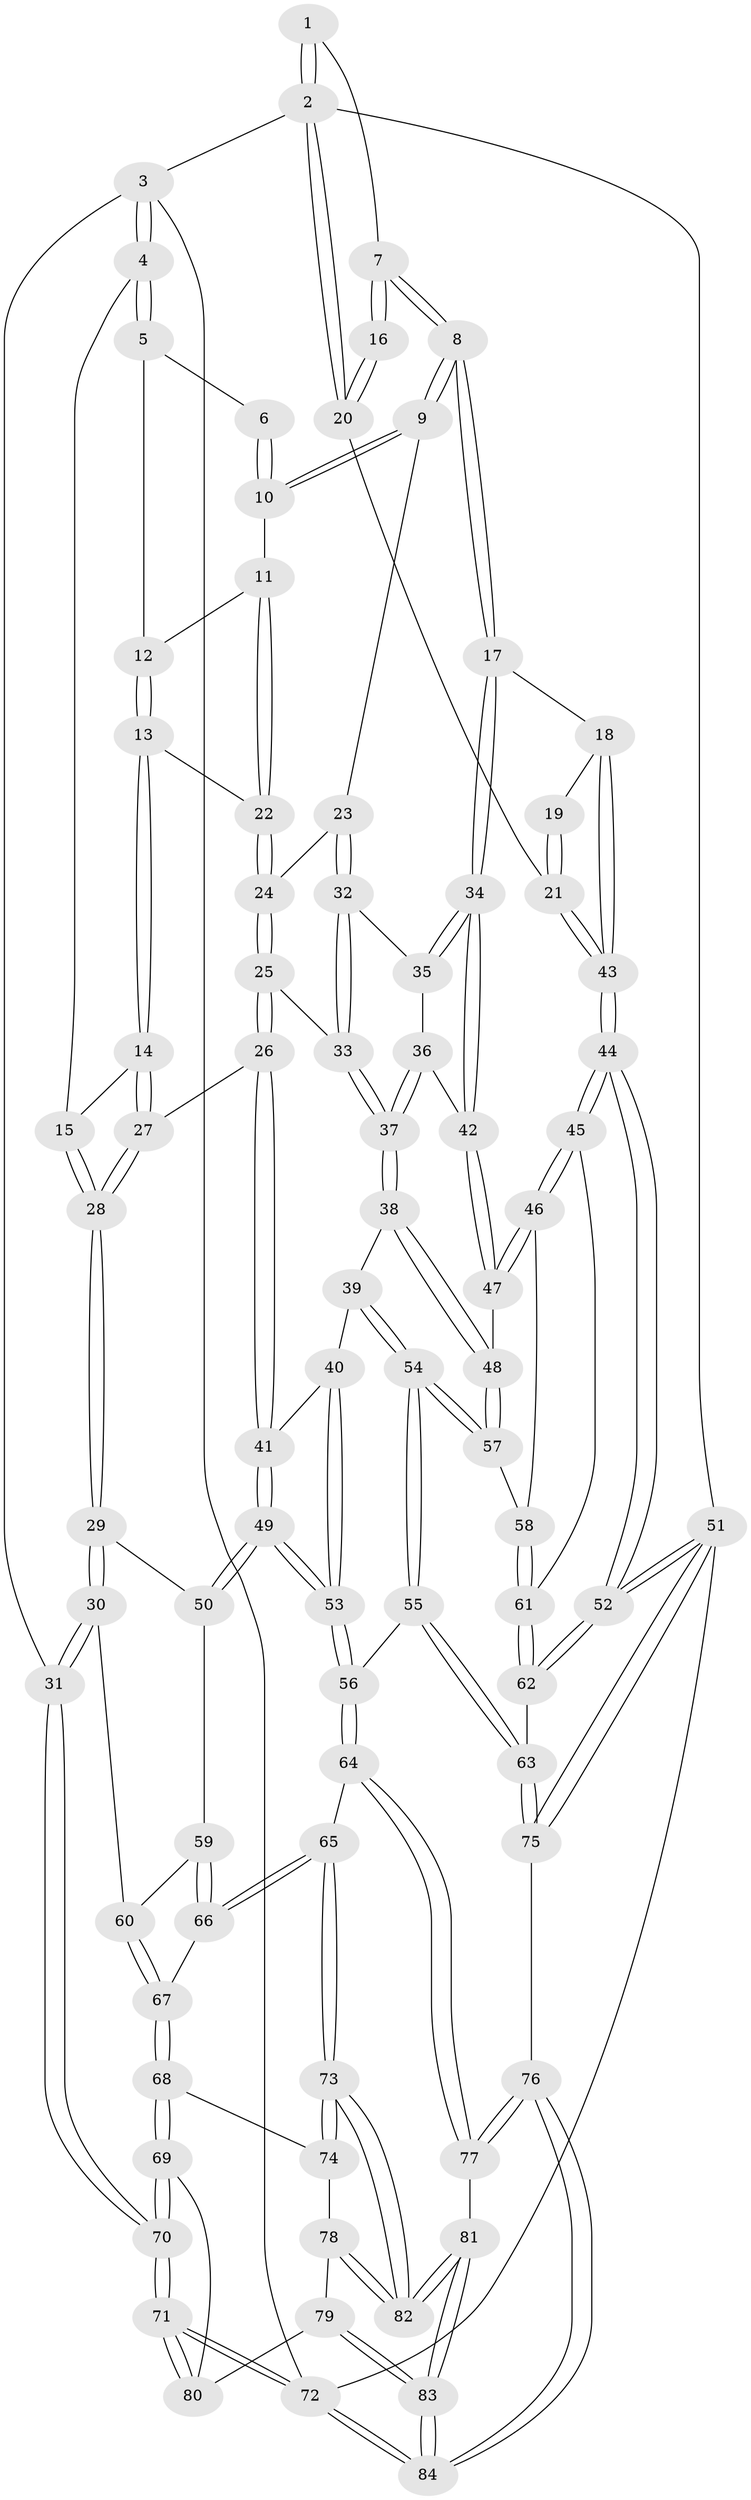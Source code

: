 // coarse degree distribution, {4: 0.38095238095238093, 8: 0.047619047619047616, 3: 0.19047619047619047, 5: 0.2857142857142857, 6: 0.07142857142857142, 2: 0.023809523809523808}
// Generated by graph-tools (version 1.1) at 2025/21/03/04/25 18:21:37]
// undirected, 84 vertices, 207 edges
graph export_dot {
graph [start="1"]
  node [color=gray90,style=filled];
  1 [pos="+0.8977386530137375+0"];
  2 [pos="+1+0"];
  3 [pos="+0+0"];
  4 [pos="+0+0"];
  5 [pos="+0.2826003893295804+0"];
  6 [pos="+0.711538328051386+0"];
  7 [pos="+0.897076486513108+0.06155694871507777"];
  8 [pos="+0.8123082747897459+0.2118462206520259"];
  9 [pos="+0.7253162878092067+0.14062323557468712"];
  10 [pos="+0.6724056832527814+0.08393103125169446"];
  11 [pos="+0.5444664740212629+0.1255124731499439"];
  12 [pos="+0.35693015313215093+0"];
  13 [pos="+0.3854175023040229+0.1755259602512385"];
  14 [pos="+0.3092300776968185+0.23508652370064798"];
  15 [pos="+0+0"];
  16 [pos="+0.9782395361427697+0.07855610968063251"];
  17 [pos="+0.8292169097558253+0.2523001440790657"];
  18 [pos="+0.8305137966422536+0.2524803928552854"];
  19 [pos="+0.966442550480176+0.12722460001887892"];
  20 [pos="+1+0.0848670371072876"];
  21 [pos="+1+0.13327651192433104"];
  22 [pos="+0.5159436508300791+0.1731125045400506"];
  23 [pos="+0.5892334095401628+0.2758346081939679"];
  24 [pos="+0.5198740302313813+0.22357606589958498"];
  25 [pos="+0.4584661896429218+0.32198381745629534"];
  26 [pos="+0.40907905078466017+0.3629344469797774"];
  27 [pos="+0.30825001192401325+0.3325870177333266"];
  28 [pos="+0.23950066254964622+0.3795933651083813"];
  29 [pos="+0.2071686934846288+0.4088017341247117"];
  30 [pos="+0+0.46013290169648075"];
  31 [pos="+0+0.43786685340166664"];
  32 [pos="+0.5900499450820732+0.2770407623393644"];
  33 [pos="+0.5739238149820934+0.3495423480684218"];
  34 [pos="+0.825941075610552+0.2577430772100816"];
  35 [pos="+0.6419742536081096+0.29520324494621125"];
  36 [pos="+0.6284892576273031+0.3765149270078786"];
  37 [pos="+0.6014741494543492+0.4047155796593768"];
  38 [pos="+0.5963953206942272+0.43940137604367707"];
  39 [pos="+0.5933094252378742+0.44169198905293944"];
  40 [pos="+0.5192910102312743+0.44752349049301543"];
  41 [pos="+0.4182491796638283+0.3782474279498459"];
  42 [pos="+0.808195774437486+0.3143811585546352"];
  43 [pos="+1+0.3293395767325533"];
  44 [pos="+1+0.5959271397389208"];
  45 [pos="+0.9251592107891761+0.5683107033407302"];
  46 [pos="+0.8378214025799634+0.49582664586120856"];
  47 [pos="+0.7950343097866657+0.4260252727563726"];
  48 [pos="+0.6984707395260615+0.46340791460969816"];
  49 [pos="+0.3916328342625295+0.5626823396387997"];
  50 [pos="+0.29633871474304185+0.5365576574269535"];
  51 [pos="+1+1"];
  52 [pos="+1+0.8737846404199968"];
  53 [pos="+0.4552865804045693+0.629136627056613"];
  54 [pos="+0.5979292017256161+0.5785415305372081"];
  55 [pos="+0.5364354170999266+0.6819602985471144"];
  56 [pos="+0.4733563280315425+0.67248037473228"];
  57 [pos="+0.6853120021955567+0.5499052439295791"];
  58 [pos="+0.7233273309154822+0.5853328761343671"];
  59 [pos="+0.2702119203314782+0.589374421042167"];
  60 [pos="+0.10876634318704224+0.6389640670941594"];
  61 [pos="+0.7348267461814189+0.7382214165409777"];
  62 [pos="+0.704800027527269+0.794004943390216"];
  63 [pos="+0.6975517947086174+0.7982223904500391"];
  64 [pos="+0.4210313805608805+0.7164306989624503"];
  65 [pos="+0.2970607787192503+0.7277486092570055"];
  66 [pos="+0.295823764084308+0.7268019111485862"];
  67 [pos="+0.12847362138787544+0.6779717776705044"];
  68 [pos="+0.1124783950131471+0.7561772104095865"];
  69 [pos="+0.06865446987099418+0.8048609387564096"];
  70 [pos="+0+0.71637244043062"];
  71 [pos="+0+1"];
  72 [pos="+0+1"];
  73 [pos="+0.2608571581549694+0.8158991391374314"];
  74 [pos="+0.15773818887273902+0.7978721603780637"];
  75 [pos="+0.6189793863882573+1"];
  76 [pos="+0.5956928771746078+1"];
  77 [pos="+0.4149724797407807+0.90083576549634"];
  78 [pos="+0.16422084019714567+0.8536458091607552"];
  79 [pos="+0.1118262154071513+0.8899527727514309"];
  80 [pos="+0.06943192067346131+0.8364042924768165"];
  81 [pos="+0.26404992783526987+0.8957117765080367"];
  82 [pos="+0.261767601469507+0.8884489173970194"];
  83 [pos="+0.1519821352425887+1"];
  84 [pos="+0.10852836068989632+1"];
  1 -- 2;
  1 -- 2;
  1 -- 7;
  2 -- 3;
  2 -- 20;
  2 -- 20;
  2 -- 51;
  3 -- 4;
  3 -- 4;
  3 -- 31;
  3 -- 72;
  4 -- 5;
  4 -- 5;
  4 -- 15;
  5 -- 6;
  5 -- 12;
  6 -- 10;
  6 -- 10;
  7 -- 8;
  7 -- 8;
  7 -- 16;
  7 -- 16;
  8 -- 9;
  8 -- 9;
  8 -- 17;
  8 -- 17;
  9 -- 10;
  9 -- 10;
  9 -- 23;
  10 -- 11;
  11 -- 12;
  11 -- 22;
  11 -- 22;
  12 -- 13;
  12 -- 13;
  13 -- 14;
  13 -- 14;
  13 -- 22;
  14 -- 15;
  14 -- 27;
  14 -- 27;
  15 -- 28;
  15 -- 28;
  16 -- 20;
  16 -- 20;
  17 -- 18;
  17 -- 34;
  17 -- 34;
  18 -- 19;
  18 -- 43;
  18 -- 43;
  19 -- 21;
  19 -- 21;
  20 -- 21;
  21 -- 43;
  21 -- 43;
  22 -- 24;
  22 -- 24;
  23 -- 24;
  23 -- 32;
  23 -- 32;
  24 -- 25;
  24 -- 25;
  25 -- 26;
  25 -- 26;
  25 -- 33;
  26 -- 27;
  26 -- 41;
  26 -- 41;
  27 -- 28;
  27 -- 28;
  28 -- 29;
  28 -- 29;
  29 -- 30;
  29 -- 30;
  29 -- 50;
  30 -- 31;
  30 -- 31;
  30 -- 60;
  31 -- 70;
  31 -- 70;
  32 -- 33;
  32 -- 33;
  32 -- 35;
  33 -- 37;
  33 -- 37;
  34 -- 35;
  34 -- 35;
  34 -- 42;
  34 -- 42;
  35 -- 36;
  36 -- 37;
  36 -- 37;
  36 -- 42;
  37 -- 38;
  37 -- 38;
  38 -- 39;
  38 -- 48;
  38 -- 48;
  39 -- 40;
  39 -- 54;
  39 -- 54;
  40 -- 41;
  40 -- 53;
  40 -- 53;
  41 -- 49;
  41 -- 49;
  42 -- 47;
  42 -- 47;
  43 -- 44;
  43 -- 44;
  44 -- 45;
  44 -- 45;
  44 -- 52;
  44 -- 52;
  45 -- 46;
  45 -- 46;
  45 -- 61;
  46 -- 47;
  46 -- 47;
  46 -- 58;
  47 -- 48;
  48 -- 57;
  48 -- 57;
  49 -- 50;
  49 -- 50;
  49 -- 53;
  49 -- 53;
  50 -- 59;
  51 -- 52;
  51 -- 52;
  51 -- 75;
  51 -- 75;
  51 -- 72;
  52 -- 62;
  52 -- 62;
  53 -- 56;
  53 -- 56;
  54 -- 55;
  54 -- 55;
  54 -- 57;
  54 -- 57;
  55 -- 56;
  55 -- 63;
  55 -- 63;
  56 -- 64;
  56 -- 64;
  57 -- 58;
  58 -- 61;
  58 -- 61;
  59 -- 60;
  59 -- 66;
  59 -- 66;
  60 -- 67;
  60 -- 67;
  61 -- 62;
  61 -- 62;
  62 -- 63;
  63 -- 75;
  63 -- 75;
  64 -- 65;
  64 -- 77;
  64 -- 77;
  65 -- 66;
  65 -- 66;
  65 -- 73;
  65 -- 73;
  66 -- 67;
  67 -- 68;
  67 -- 68;
  68 -- 69;
  68 -- 69;
  68 -- 74;
  69 -- 70;
  69 -- 70;
  69 -- 80;
  70 -- 71;
  70 -- 71;
  71 -- 72;
  71 -- 72;
  71 -- 80;
  71 -- 80;
  72 -- 84;
  72 -- 84;
  73 -- 74;
  73 -- 74;
  73 -- 82;
  73 -- 82;
  74 -- 78;
  75 -- 76;
  76 -- 77;
  76 -- 77;
  76 -- 84;
  76 -- 84;
  77 -- 81;
  78 -- 79;
  78 -- 82;
  78 -- 82;
  79 -- 80;
  79 -- 83;
  79 -- 83;
  81 -- 82;
  81 -- 82;
  81 -- 83;
  81 -- 83;
  83 -- 84;
  83 -- 84;
}
